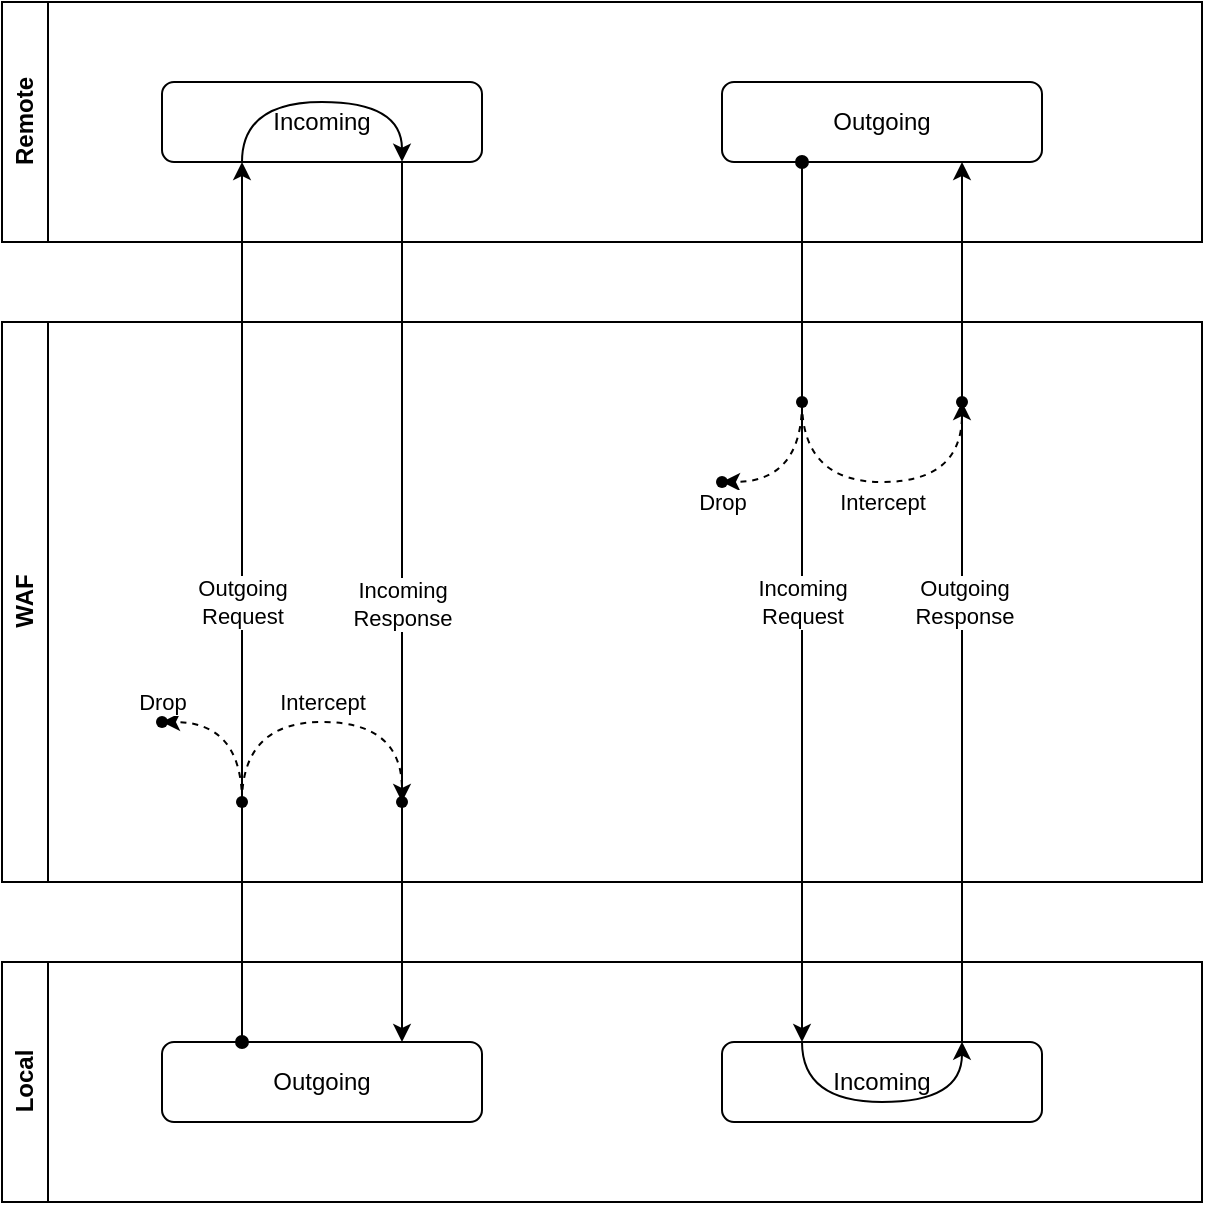 <mxfile>
    <diagram id="c-0M4vUMVAHdFculi0tZ" name="Page-1">
        <mxGraphModel dx="1008" dy="655" grid="1" gridSize="10" guides="1" tooltips="1" connect="1" arrows="1" fold="1" page="1" pageScale="1" pageWidth="850" pageHeight="1100" math="0" shadow="0">
            <root>
                <mxCell id="0"/>
                <mxCell id="1" parent="0"/>
                <mxCell id="2" value="Remote" style="swimlane;horizontal=0;whiteSpace=wrap;html=1;" vertex="1" parent="1">
                    <mxGeometry x="120" y="280" width="600" height="120" as="geometry"/>
                </mxCell>
                <mxCell id="8" value="Incoming" style="rounded=1;whiteSpace=wrap;html=1;" vertex="1" parent="2">
                    <mxGeometry x="80" y="40" width="160" height="40" as="geometry"/>
                </mxCell>
                <mxCell id="7" value="Outgoing" style="rounded=1;whiteSpace=wrap;html=1;" vertex="1" parent="2">
                    <mxGeometry x="360" y="40" width="160" height="40" as="geometry"/>
                </mxCell>
                <mxCell id="3" value="WAF" style="swimlane;horizontal=0;whiteSpace=wrap;html=1;" vertex="1" parent="1">
                    <mxGeometry x="120" y="440" width="600" height="280" as="geometry"/>
                </mxCell>
                <mxCell id="32" value="" style="shape=waypoint;sketch=0;fillStyle=solid;size=6;pointerEvents=1;points=[];fillColor=none;resizable=0;rotatable=0;perimeter=centerPerimeter;snapToPoint=1;" vertex="1" parent="3">
                    <mxGeometry x="70" y="190" width="20" height="20" as="geometry"/>
                </mxCell>
                <mxCell id="38" value="" style="shape=waypoint;sketch=0;fillStyle=solid;size=6;pointerEvents=1;points=[];fillColor=none;resizable=0;rotatable=0;perimeter=centerPerimeter;snapToPoint=1;" vertex="1" parent="3">
                    <mxGeometry x="470" y="30" width="20" height="20" as="geometry"/>
                </mxCell>
                <mxCell id="39" value="" style="shape=waypoint;sketch=0;fillStyle=solid;size=6;pointerEvents=1;points=[];fillColor=none;resizable=0;rotatable=0;perimeter=centerPerimeter;snapToPoint=1;" vertex="1" parent="3">
                    <mxGeometry x="350" y="70" width="20" height="20" as="geometry"/>
                </mxCell>
                <mxCell id="4" value="Local" style="swimlane;horizontal=0;whiteSpace=wrap;html=1;" vertex="1" parent="1">
                    <mxGeometry x="120" y="760" width="600" height="120" as="geometry"/>
                </mxCell>
                <mxCell id="5" value="Outgoing" style="rounded=1;whiteSpace=wrap;html=1;" vertex="1" parent="4">
                    <mxGeometry x="80" y="40" width="160" height="40" as="geometry"/>
                </mxCell>
                <mxCell id="6" value="Incoming" style="rounded=1;whiteSpace=wrap;html=1;" vertex="1" parent="4">
                    <mxGeometry x="360" y="40" width="160" height="40" as="geometry"/>
                </mxCell>
                <mxCell id="9" style="edgeStyle=none;html=1;exitDx=0;exitDy=0;entryX=0.25;entryY=1;entryDx=0;entryDy=0;startArrow=none;startFill=1;" edge="1" parent="1" source="24" target="8">
                    <mxGeometry relative="1" as="geometry">
                        <Array as="points"/>
                    </mxGeometry>
                </mxCell>
                <mxCell id="16" value="Outgoing&lt;br&gt;Request" style="edgeLabel;html=1;align=center;verticalAlign=middle;resizable=0;points=[];" vertex="1" connectable="0" parent="9">
                    <mxGeometry x="0.123" relative="1" as="geometry">
                        <mxPoint y="79" as="offset"/>
                    </mxGeometry>
                </mxCell>
                <mxCell id="11" style="html=1;exitDx=0;exitDy=0;entryX=0.75;entryY=0;entryDx=0;entryDy=0;startArrow=none;startFill=0;" edge="1" parent="1" source="27" target="5">
                    <mxGeometry relative="1" as="geometry">
                        <Array as="points">
                            <mxPoint x="320" y="670"/>
                        </Array>
                    </mxGeometry>
                </mxCell>
                <mxCell id="12" style="edgeStyle=none;html=1;exitDx=0;exitDy=0;entryX=0.25;entryY=0;entryDx=0;entryDy=0;startArrow=none;startFill=1;" edge="1" parent="1" source="35" target="6">
                    <mxGeometry relative="1" as="geometry"/>
                </mxCell>
                <mxCell id="13" style="edgeStyle=none;html=1;exitX=0.75;exitY=0;exitDx=0;exitDy=0;entryX=0.75;entryY=1;entryDx=0;entryDy=0;startArrow=none;startFill=0;" edge="1" parent="1" source="6" target="7">
                    <mxGeometry relative="1" as="geometry"/>
                </mxCell>
                <mxCell id="20" value="Outgoing&lt;br&gt;Response" style="edgeLabel;html=1;align=center;verticalAlign=middle;resizable=0;points=[];" vertex="1" connectable="0" parent="13">
                    <mxGeometry x="0.133" y="-1" relative="1" as="geometry">
                        <mxPoint y="29" as="offset"/>
                    </mxGeometry>
                </mxCell>
                <mxCell id="14" style="edgeStyle=orthogonalEdgeStyle;html=1;exitX=0.25;exitY=0;exitDx=0;exitDy=0;startArrow=none;startFill=0;curved=1;" edge="1" parent="1" source="6">
                    <mxGeometry relative="1" as="geometry">
                        <mxPoint x="600" y="799.857" as="targetPoint"/>
                        <Array as="points">
                            <mxPoint x="520" y="830"/>
                            <mxPoint x="600" y="830"/>
                        </Array>
                    </mxGeometry>
                </mxCell>
                <mxCell id="15" style="edgeStyle=orthogonalEdgeStyle;curved=1;html=1;exitX=0.25;exitY=1;exitDx=0;exitDy=0;startArrow=none;startFill=0;" edge="1" parent="1" source="8">
                    <mxGeometry relative="1" as="geometry">
                        <mxPoint x="320" y="359.857" as="targetPoint"/>
                        <Array as="points">
                            <mxPoint x="240" y="330"/>
                            <mxPoint x="320" y="330"/>
                        </Array>
                    </mxGeometry>
                </mxCell>
                <mxCell id="25" value="" style="edgeStyle=none;html=1;exitX=0.25;exitY=0;exitDx=0;exitDy=0;entryDx=0;entryDy=0;startArrow=oval;startFill=1;endArrow=none;" edge="1" parent="1" source="5" target="24">
                    <mxGeometry relative="1" as="geometry">
                        <mxPoint x="240" y="800" as="sourcePoint"/>
                        <mxPoint x="240" y="360" as="targetPoint"/>
                        <Array as="points"/>
                    </mxGeometry>
                </mxCell>
                <mxCell id="24" value="" style="shape=waypoint;sketch=0;fillStyle=solid;size=6;pointerEvents=1;points=[];fillColor=none;resizable=0;rotatable=0;perimeter=centerPerimeter;snapToPoint=1;" vertex="1" parent="1">
                    <mxGeometry x="230" y="670" width="20" height="20" as="geometry"/>
                </mxCell>
                <mxCell id="28" value="" style="html=1;exitX=0.75;exitY=1;exitDx=0;exitDy=0;entryDx=0;entryDy=0;startArrow=none;startFill=0;endArrow=none;" edge="1" parent="1" source="8" target="27">
                    <mxGeometry relative="1" as="geometry">
                        <mxPoint x="320" y="360" as="sourcePoint"/>
                        <mxPoint x="320" y="800" as="targetPoint"/>
                        <Array as="points"/>
                    </mxGeometry>
                </mxCell>
                <mxCell id="29" value="Incoming&lt;br&gt;Response" style="edgeLabel;html=1;align=center;verticalAlign=middle;resizable=0;points=[];" vertex="1" connectable="0" parent="28">
                    <mxGeometry x="-0.104" y="1" relative="1" as="geometry">
                        <mxPoint x="-1" y="77" as="offset"/>
                    </mxGeometry>
                </mxCell>
                <mxCell id="27" value="" style="shape=waypoint;sketch=0;fillStyle=solid;size=6;pointerEvents=1;points=[];fillColor=none;resizable=0;rotatable=0;perimeter=centerPerimeter;snapToPoint=1;" vertex="1" parent="1">
                    <mxGeometry x="310" y="670" width="20" height="20" as="geometry"/>
                </mxCell>
                <mxCell id="30" value="" style="endArrow=classic;html=1;elbow=vertical;exitX=0.471;exitY=0.636;exitDx=0;exitDy=0;exitPerimeter=0;edgeStyle=orthogonalEdgeStyle;curved=1;dashed=1;" edge="1" parent="1" source="24" target="27">
                    <mxGeometry width="50" height="50" relative="1" as="geometry">
                        <mxPoint x="430" y="670" as="sourcePoint"/>
                        <mxPoint x="480" y="620" as="targetPoint"/>
                        <Array as="points">
                            <mxPoint x="240" y="640"/>
                            <mxPoint x="320" y="640"/>
                        </Array>
                    </mxGeometry>
                </mxCell>
                <mxCell id="31" value="Intercept" style="edgeLabel;html=1;align=center;verticalAlign=middle;resizable=0;points=[];" vertex="1" connectable="0" parent="30">
                    <mxGeometry x="-0.143" y="-1" relative="1" as="geometry">
                        <mxPoint x="11" y="-11" as="offset"/>
                    </mxGeometry>
                </mxCell>
                <mxCell id="33" value="" style="endArrow=classic;html=1;dashed=1;curved=1;elbow=vertical;entryX=0.443;entryY=0.607;entryDx=0;entryDy=0;entryPerimeter=0;edgeStyle=orthogonalEdgeStyle;" edge="1" parent="1" target="32">
                    <mxGeometry width="50" height="50" relative="1" as="geometry">
                        <mxPoint x="240" y="680" as="sourcePoint"/>
                        <mxPoint x="440" y="570" as="targetPoint"/>
                        <Array as="points">
                            <mxPoint x="240" y="640"/>
                        </Array>
                    </mxGeometry>
                </mxCell>
                <mxCell id="34" value="Drop" style="edgeLabel;html=1;align=center;verticalAlign=middle;resizable=0;points=[];" vertex="1" connectable="0" parent="33">
                    <mxGeometry x="0.271" y="9" relative="1" as="geometry">
                        <mxPoint x="-29" y="-19" as="offset"/>
                    </mxGeometry>
                </mxCell>
                <mxCell id="36" value="" style="edgeStyle=none;html=1;exitX=0.25;exitY=1;exitDx=0;exitDy=0;entryDx=0;entryDy=0;startArrow=oval;startFill=1;endArrow=none;" edge="1" parent="1" source="7" target="35">
                    <mxGeometry relative="1" as="geometry">
                        <mxPoint x="520" y="360" as="sourcePoint"/>
                        <mxPoint x="520" y="800" as="targetPoint"/>
                    </mxGeometry>
                </mxCell>
                <mxCell id="37" value="Incoming&lt;br&gt;Request" style="edgeLabel;html=1;align=center;verticalAlign=middle;resizable=0;points=[];" vertex="1" connectable="0" parent="36">
                    <mxGeometry x="-0.154" y="-1" relative="1" as="geometry">
                        <mxPoint x="1" y="169" as="offset"/>
                    </mxGeometry>
                </mxCell>
                <mxCell id="35" value="" style="shape=waypoint;sketch=0;fillStyle=solid;size=6;pointerEvents=1;points=[];fillColor=none;resizable=0;rotatable=0;perimeter=centerPerimeter;snapToPoint=1;" vertex="1" parent="1">
                    <mxGeometry x="510" y="470" width="20" height="20" as="geometry"/>
                </mxCell>
                <mxCell id="40" value="" style="endArrow=classic;html=1;dashed=1;curved=1;elbow=vertical;exitX=0.357;exitY=0.579;exitDx=0;exitDy=0;exitPerimeter=0;entryX=0.071;entryY=0.579;entryDx=0;entryDy=0;entryPerimeter=0;edgeStyle=orthogonalEdgeStyle;" edge="1" parent="1" source="35" target="38">
                    <mxGeometry width="50" height="50" relative="1" as="geometry">
                        <mxPoint x="390" y="620" as="sourcePoint"/>
                        <mxPoint x="440" y="570" as="targetPoint"/>
                        <Array as="points">
                            <mxPoint x="520" y="520"/>
                            <mxPoint x="600" y="520"/>
                        </Array>
                    </mxGeometry>
                </mxCell>
                <mxCell id="43" value="Intercept" style="edgeLabel;html=1;align=center;verticalAlign=middle;resizable=0;points=[];" vertex="1" connectable="0" parent="40">
                    <mxGeometry x="0.186" y="1" relative="1" as="geometry">
                        <mxPoint x="-15" y="11" as="offset"/>
                    </mxGeometry>
                </mxCell>
                <mxCell id="42" value="" style="endArrow=classic;html=1;dashed=1;curved=1;elbow=vertical;exitX=0.7;exitY=0.636;exitDx=0;exitDy=0;exitPerimeter=0;entryX=0.614;entryY=0.407;entryDx=0;entryDy=0;entryPerimeter=0;edgeStyle=orthogonalEdgeStyle;" edge="1" parent="1" source="35" target="39">
                    <mxGeometry width="50" height="50" relative="1" as="geometry">
                        <mxPoint x="390" y="620" as="sourcePoint"/>
                        <mxPoint x="440" y="570" as="targetPoint"/>
                        <Array as="points">
                            <mxPoint x="520" y="520"/>
                        </Array>
                    </mxGeometry>
                </mxCell>
                <mxCell id="44" value="Drop" style="edgeLabel;html=1;align=center;verticalAlign=middle;resizable=0;points=[];" vertex="1" connectable="0" parent="42">
                    <mxGeometry x="0.671" relative="1" as="geometry">
                        <mxPoint x="-13" y="10" as="offset"/>
                    </mxGeometry>
                </mxCell>
            </root>
        </mxGraphModel>
    </diagram>
</mxfile>